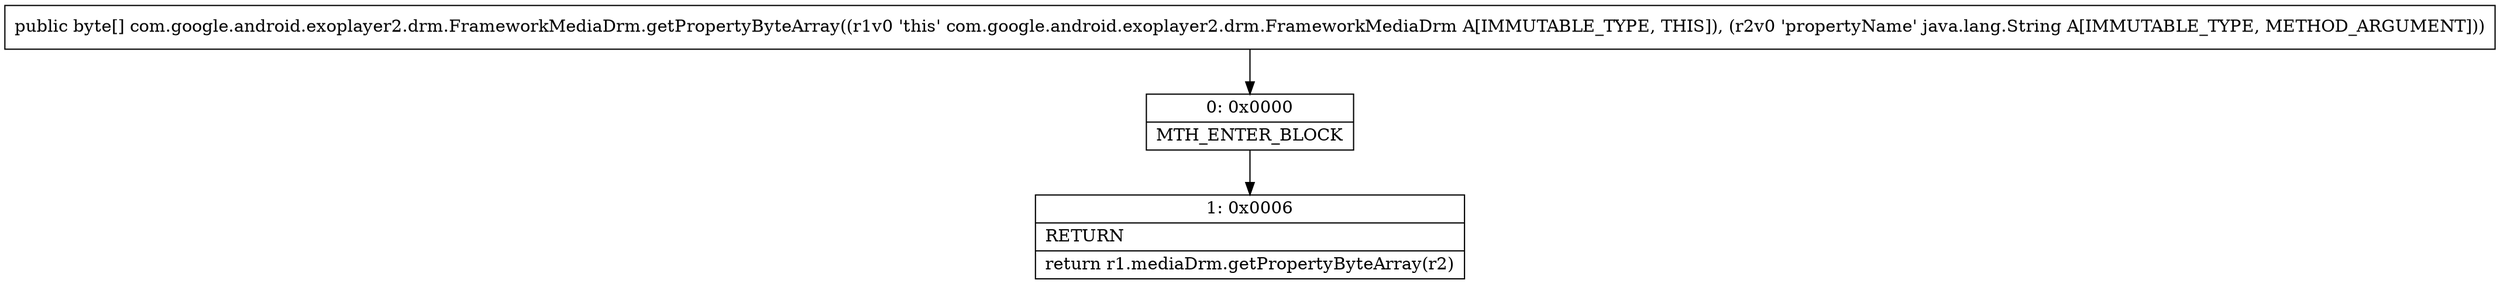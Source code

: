 digraph "CFG forcom.google.android.exoplayer2.drm.FrameworkMediaDrm.getPropertyByteArray(Ljava\/lang\/String;)[B" {
Node_0 [shape=record,label="{0\:\ 0x0000|MTH_ENTER_BLOCK\l}"];
Node_1 [shape=record,label="{1\:\ 0x0006|RETURN\l|return r1.mediaDrm.getPropertyByteArray(r2)\l}"];
MethodNode[shape=record,label="{public byte[] com.google.android.exoplayer2.drm.FrameworkMediaDrm.getPropertyByteArray((r1v0 'this' com.google.android.exoplayer2.drm.FrameworkMediaDrm A[IMMUTABLE_TYPE, THIS]), (r2v0 'propertyName' java.lang.String A[IMMUTABLE_TYPE, METHOD_ARGUMENT])) }"];
MethodNode -> Node_0;
Node_0 -> Node_1;
}

